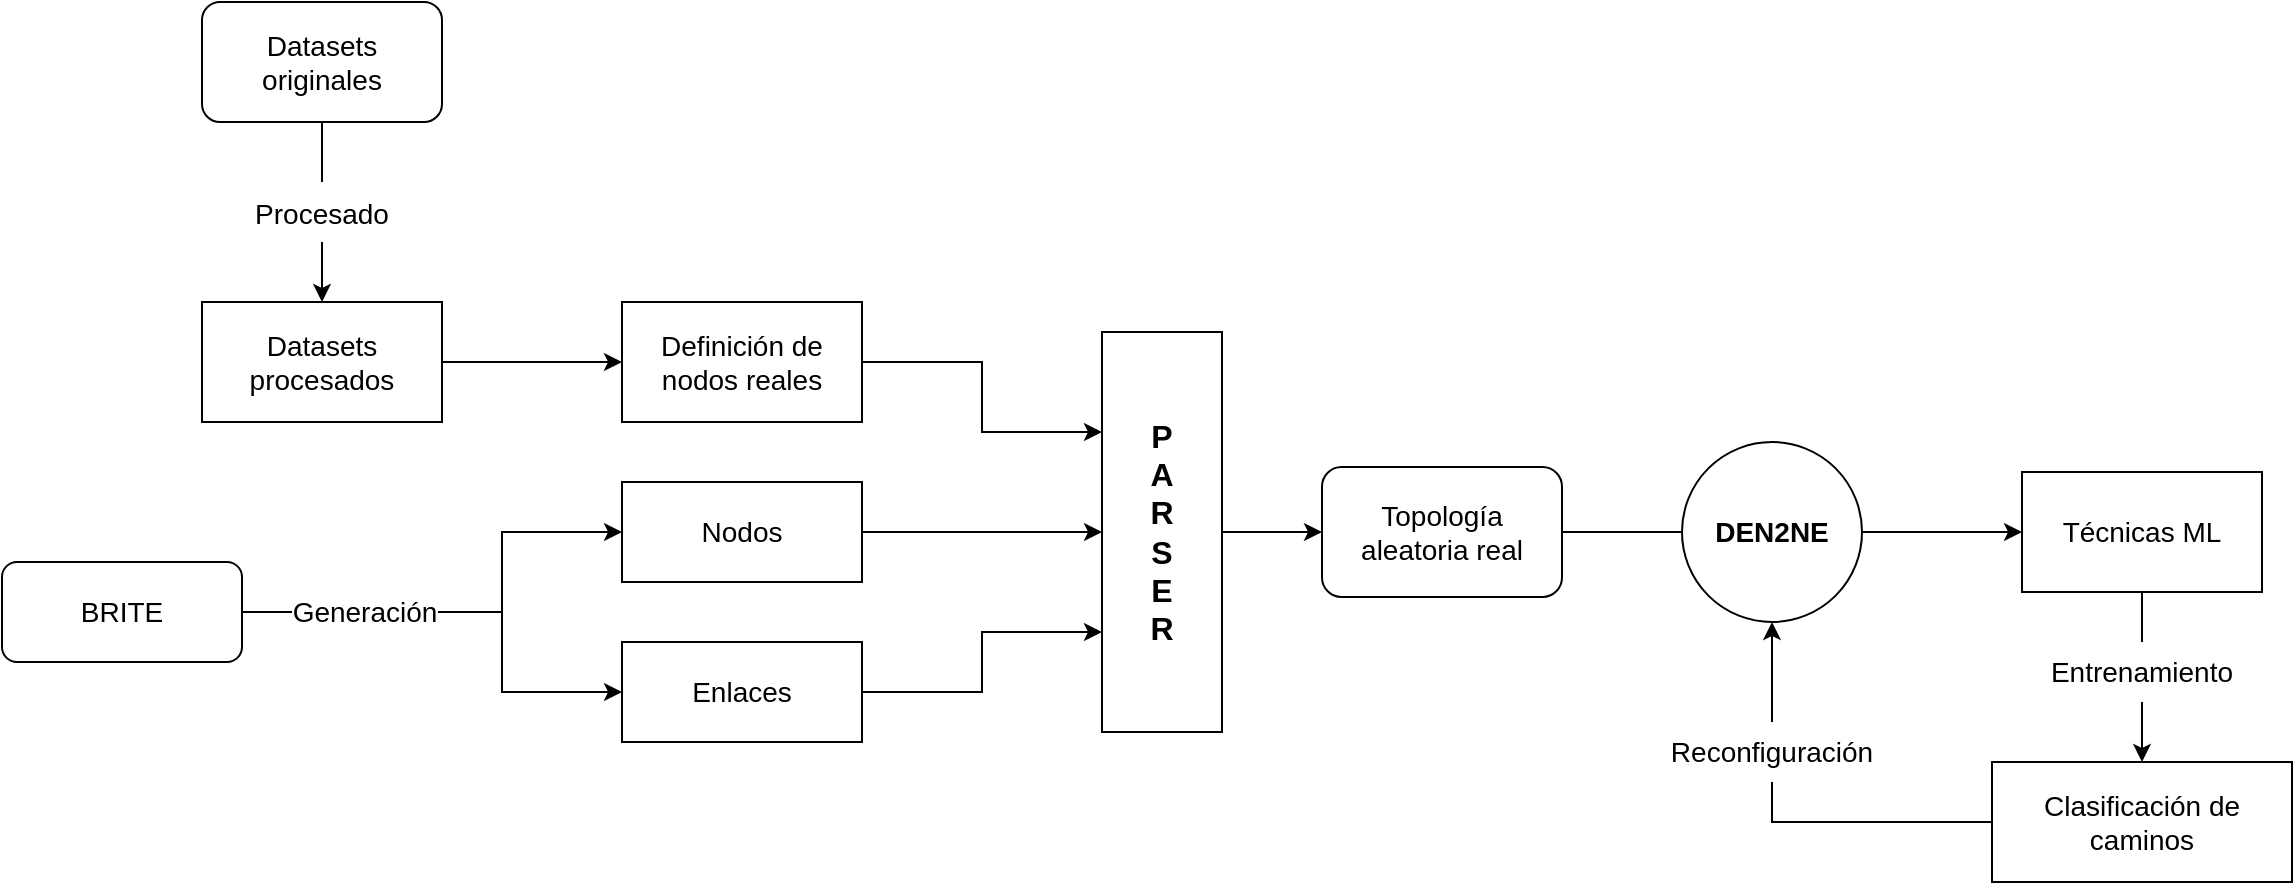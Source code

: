 <mxfile version="20.8.16" type="device"><diagram name="Página-1" id="sstNbqrs8nOTbjYrz7PI"><mxGraphModel dx="251" dy="1298" grid="1" gridSize="10" guides="1" tooltips="1" connect="1" arrows="1" fold="1" page="1" pageScale="1" pageWidth="827" pageHeight="1169" math="0" shadow="0"><root><mxCell id="0"/><mxCell id="1" parent="0"/><mxCell id="gkBUzeEDDQIDYhiJ-hZV-32" style="edgeStyle=orthogonalEdgeStyle;rounded=0;orthogonalLoop=1;jettySize=auto;html=1;exitX=0.5;exitY=1;exitDx=0;exitDy=0;fontSize=14;startArrow=none;" edge="1" parent="1" source="gkBUzeEDDQIDYhiJ-hZV-31" target="gkBUzeEDDQIDYhiJ-hZV-2"><mxGeometry relative="1" as="geometry"/></mxCell><mxCell id="gkBUzeEDDQIDYhiJ-hZV-1" value="&lt;font style=&quot;font-size: 14px;&quot;&gt;Datasets originales&lt;/font&gt;" style="rounded=1;whiteSpace=wrap;html=1;" vertex="1" parent="1"><mxGeometry x="200" y="-40" width="120" height="60" as="geometry"/></mxCell><mxCell id="gkBUzeEDDQIDYhiJ-hZV-13" style="edgeStyle=orthogonalEdgeStyle;rounded=0;orthogonalLoop=1;jettySize=auto;html=1;exitX=1;exitY=0.5;exitDx=0;exitDy=0;entryX=0;entryY=0.5;entryDx=0;entryDy=0;fontSize=14;" edge="1" parent="1" source="gkBUzeEDDQIDYhiJ-hZV-2" target="gkBUzeEDDQIDYhiJ-hZV-4"><mxGeometry relative="1" as="geometry"/></mxCell><mxCell id="gkBUzeEDDQIDYhiJ-hZV-2" value="&lt;font style=&quot;font-size: 14px;&quot;&gt;Datasets procesados&lt;/font&gt;" style="rounded=0;whiteSpace=wrap;html=1;" vertex="1" parent="1"><mxGeometry x="200" y="110" width="120" height="60" as="geometry"/></mxCell><mxCell id="gkBUzeEDDQIDYhiJ-hZV-11" style="edgeStyle=orthogonalEdgeStyle;rounded=0;orthogonalLoop=1;jettySize=auto;html=1;exitX=1;exitY=0.5;exitDx=0;exitDy=0;entryX=0;entryY=0.5;entryDx=0;entryDy=0;fontSize=18;" edge="1" parent="1" source="gkBUzeEDDQIDYhiJ-hZV-3" target="gkBUzeEDDQIDYhiJ-hZV-5"><mxGeometry relative="1" as="geometry"><Array as="points"><mxPoint x="350" y="265"/><mxPoint x="350" y="225"/></Array></mxGeometry></mxCell><mxCell id="gkBUzeEDDQIDYhiJ-hZV-12" style="edgeStyle=orthogonalEdgeStyle;rounded=0;orthogonalLoop=1;jettySize=auto;html=1;exitX=1;exitY=0.5;exitDx=0;exitDy=0;entryX=0;entryY=0.5;entryDx=0;entryDy=0;fontSize=18;" edge="1" parent="1" source="gkBUzeEDDQIDYhiJ-hZV-3" target="gkBUzeEDDQIDYhiJ-hZV-6"><mxGeometry relative="1" as="geometry"><Array as="points"><mxPoint x="350" y="265"/><mxPoint x="350" y="305"/></Array></mxGeometry></mxCell><mxCell id="gkBUzeEDDQIDYhiJ-hZV-34" value="Generación" style="edgeLabel;html=1;align=center;verticalAlign=middle;resizable=0;points=[];fontSize=14;" vertex="1" connectable="0" parent="gkBUzeEDDQIDYhiJ-hZV-12"><mxGeometry x="-0.394" y="3" relative="1" as="geometry"><mxPoint x="-9" y="3" as="offset"/></mxGeometry></mxCell><mxCell id="gkBUzeEDDQIDYhiJ-hZV-3" value="&lt;font style=&quot;font-size: 14px;&quot;&gt;BRITE&lt;/font&gt;" style="rounded=1;whiteSpace=wrap;html=1;" vertex="1" parent="1"><mxGeometry x="100" y="240" width="120" height="50" as="geometry"/></mxCell><mxCell id="gkBUzeEDDQIDYhiJ-hZV-15" style="edgeStyle=orthogonalEdgeStyle;rounded=0;orthogonalLoop=1;jettySize=auto;html=1;exitX=1;exitY=0.5;exitDx=0;exitDy=0;entryX=0;entryY=0.25;entryDx=0;entryDy=0;fontSize=14;" edge="1" parent="1" source="gkBUzeEDDQIDYhiJ-hZV-4" target="gkBUzeEDDQIDYhiJ-hZV-9"><mxGeometry relative="1" as="geometry"/></mxCell><mxCell id="gkBUzeEDDQIDYhiJ-hZV-4" value="&lt;font style=&quot;font-size: 14px;&quot;&gt;Definición de nodos reales&lt;/font&gt;" style="rounded=0;whiteSpace=wrap;html=1;" vertex="1" parent="1"><mxGeometry x="410" y="110" width="120" height="60" as="geometry"/></mxCell><mxCell id="gkBUzeEDDQIDYhiJ-hZV-17" style="edgeStyle=orthogonalEdgeStyle;rounded=0;orthogonalLoop=1;jettySize=auto;html=1;exitX=1;exitY=0.5;exitDx=0;exitDy=0;entryX=0;entryY=0.5;entryDx=0;entryDy=0;fontSize=14;" edge="1" parent="1" source="gkBUzeEDDQIDYhiJ-hZV-5" target="gkBUzeEDDQIDYhiJ-hZV-9"><mxGeometry relative="1" as="geometry"/></mxCell><mxCell id="gkBUzeEDDQIDYhiJ-hZV-5" value="&lt;font style=&quot;font-size: 14px;&quot;&gt;Nodos&lt;/font&gt;" style="rounded=0;whiteSpace=wrap;html=1;" vertex="1" parent="1"><mxGeometry x="410" y="200" width="120" height="50" as="geometry"/></mxCell><mxCell id="gkBUzeEDDQIDYhiJ-hZV-23" style="edgeStyle=orthogonalEdgeStyle;rounded=0;orthogonalLoop=1;jettySize=auto;html=1;exitX=1;exitY=0.5;exitDx=0;exitDy=0;entryX=0;entryY=0.75;entryDx=0;entryDy=0;fontSize=14;" edge="1" parent="1" source="gkBUzeEDDQIDYhiJ-hZV-6" target="gkBUzeEDDQIDYhiJ-hZV-9"><mxGeometry relative="1" as="geometry"/></mxCell><mxCell id="gkBUzeEDDQIDYhiJ-hZV-6" value="&lt;font style=&quot;font-size: 14px;&quot;&gt;Enlaces&lt;/font&gt;" style="rounded=0;whiteSpace=wrap;html=1;" vertex="1" parent="1"><mxGeometry x="410" y="280" width="120" height="50" as="geometry"/></mxCell><mxCell id="gkBUzeEDDQIDYhiJ-hZV-22" style="edgeStyle=orthogonalEdgeStyle;rounded=0;orthogonalLoop=1;jettySize=auto;html=1;exitX=1;exitY=0.5;exitDx=0;exitDy=0;fontSize=14;" edge="1" parent="1" source="gkBUzeEDDQIDYhiJ-hZV-9" target="gkBUzeEDDQIDYhiJ-hZV-21"><mxGeometry relative="1" as="geometry"/></mxCell><mxCell id="gkBUzeEDDQIDYhiJ-hZV-9" value="&lt;font style=&quot;font-size: 16px;&quot;&gt;&lt;b style=&quot;&quot;&gt;P&lt;br&gt;A&lt;br&gt;R&lt;br&gt;S&lt;br&gt;E&lt;br&gt;R&lt;/b&gt;&lt;/font&gt;" style="rounded=0;whiteSpace=wrap;html=1;" vertex="1" parent="1"><mxGeometry x="650" y="125" width="60" height="200" as="geometry"/></mxCell><mxCell id="gkBUzeEDDQIDYhiJ-hZV-29" style="edgeStyle=orthogonalEdgeStyle;rounded=0;orthogonalLoop=1;jettySize=auto;html=1;exitX=1;exitY=0.5;exitDx=0;exitDy=0;entryX=0;entryY=0.5;entryDx=0;entryDy=0;fontSize=16;startArrow=none;" edge="1" parent="1" source="gkBUzeEDDQIDYhiJ-hZV-38" target="gkBUzeEDDQIDYhiJ-hZV-28"><mxGeometry relative="1" as="geometry"/></mxCell><mxCell id="gkBUzeEDDQIDYhiJ-hZV-21" value="&lt;font style=&quot;font-size: 14px;&quot;&gt;Topología aleatoria real&lt;/font&gt;" style="rounded=1;whiteSpace=wrap;html=1;" vertex="1" parent="1"><mxGeometry x="760" y="192.5" width="120" height="65" as="geometry"/></mxCell><mxCell id="gkBUzeEDDQIDYhiJ-hZV-44" style="edgeStyle=orthogonalEdgeStyle;rounded=0;orthogonalLoop=1;jettySize=auto;html=1;exitX=0.5;exitY=1;exitDx=0;exitDy=0;entryX=0.5;entryY=0;entryDx=0;entryDy=0;fontSize=14;startArrow=none;" edge="1" parent="1" source="gkBUzeEDDQIDYhiJ-hZV-45" target="gkBUzeEDDQIDYhiJ-hZV-39"><mxGeometry relative="1" as="geometry"/></mxCell><mxCell id="gkBUzeEDDQIDYhiJ-hZV-28" value="&lt;font style=&quot;font-size: 14px;&quot;&gt;Técnicas ML&lt;/font&gt;" style="rounded=0;whiteSpace=wrap;html=1;" vertex="1" parent="1"><mxGeometry x="1110" y="195" width="120" height="60" as="geometry"/></mxCell><mxCell id="gkBUzeEDDQIDYhiJ-hZV-33" value="" style="edgeStyle=orthogonalEdgeStyle;rounded=0;orthogonalLoop=1;jettySize=auto;html=1;exitX=0.5;exitY=1;exitDx=0;exitDy=0;fontSize=14;endArrow=none;" edge="1" parent="1" source="gkBUzeEDDQIDYhiJ-hZV-1"><mxGeometry relative="1" as="geometry"><mxPoint x="260.0" y="39.94" as="sourcePoint"/><mxPoint x="260.0" y="49.94" as="targetPoint"/></mxGeometry></mxCell><mxCell id="gkBUzeEDDQIDYhiJ-hZV-31" value="&lt;font style=&quot;font-size: 14px;&quot;&gt;Procesado&lt;/font&gt;" style="text;html=1;strokeColor=none;fillColor=none;align=center;verticalAlign=middle;whiteSpace=wrap;rounded=0;fontSize=16;" vertex="1" parent="1"><mxGeometry x="230" y="50" width="60" height="30" as="geometry"/></mxCell><mxCell id="gkBUzeEDDQIDYhiJ-hZV-53" style="edgeStyle=orthogonalEdgeStyle;rounded=0;orthogonalLoop=1;jettySize=auto;html=1;entryX=0.5;entryY=1;entryDx=0;entryDy=0;fontSize=14;startArrow=none;exitX=0.5;exitY=0;exitDx=0;exitDy=0;" edge="1" parent="1" source="gkBUzeEDDQIDYhiJ-hZV-54" target="gkBUzeEDDQIDYhiJ-hZV-38"><mxGeometry relative="1" as="geometry"><mxPoint x="985" y="325" as="sourcePoint"/></mxGeometry></mxCell><mxCell id="gkBUzeEDDQIDYhiJ-hZV-39" value="&lt;font style=&quot;font-size: 14px;&quot;&gt;Clasificación de caminos&lt;/font&gt;" style="rounded=0;whiteSpace=wrap;html=1;" vertex="1" parent="1"><mxGeometry x="1095" y="340" width="150" height="60" as="geometry"/></mxCell><mxCell id="gkBUzeEDDQIDYhiJ-hZV-42" value="" style="edgeStyle=orthogonalEdgeStyle;rounded=0;orthogonalLoop=1;jettySize=auto;html=1;exitX=1;exitY=0.5;exitDx=0;exitDy=0;entryX=0;entryY=0.5;entryDx=0;entryDy=0;fontSize=16;endArrow=none;" edge="1" parent="1" source="gkBUzeEDDQIDYhiJ-hZV-21" target="gkBUzeEDDQIDYhiJ-hZV-38"><mxGeometry relative="1" as="geometry"><mxPoint x="880" y="225" as="sourcePoint"/><mxPoint x="1150" y="225" as="targetPoint"/></mxGeometry></mxCell><mxCell id="gkBUzeEDDQIDYhiJ-hZV-38" value="&lt;b&gt;DEN2NE&lt;/b&gt;" style="ellipse;whiteSpace=wrap;html=1;aspect=fixed;fontSize=14;" vertex="1" parent="1"><mxGeometry x="940" y="180" width="90" height="90" as="geometry"/></mxCell><mxCell id="gkBUzeEDDQIDYhiJ-hZV-46" value="" style="edgeStyle=orthogonalEdgeStyle;rounded=0;orthogonalLoop=1;jettySize=auto;html=1;exitX=0.5;exitY=1;exitDx=0;exitDy=0;entryX=0.5;entryY=0;entryDx=0;entryDy=0;fontSize=14;endArrow=none;" edge="1" parent="1" source="gkBUzeEDDQIDYhiJ-hZV-28" target="gkBUzeEDDQIDYhiJ-hZV-45"><mxGeometry relative="1" as="geometry"><mxPoint x="1170.0" y="255" as="sourcePoint"/><mxPoint x="1170.0" y="325" as="targetPoint"/></mxGeometry></mxCell><mxCell id="gkBUzeEDDQIDYhiJ-hZV-45" value="Entrenamiento" style="text;html=1;strokeColor=none;fillColor=none;align=center;verticalAlign=middle;whiteSpace=wrap;rounded=0;fontSize=14;" vertex="1" parent="1"><mxGeometry x="1140" y="280" width="60" height="30" as="geometry"/></mxCell><mxCell id="gkBUzeEDDQIDYhiJ-hZV-55" value="" style="edgeStyle=orthogonalEdgeStyle;rounded=0;orthogonalLoop=1;jettySize=auto;html=1;exitX=0;exitY=0.5;exitDx=0;exitDy=0;entryX=0.5;entryY=1;entryDx=0;entryDy=0;fontSize=14;endArrow=none;" edge="1" parent="1" source="gkBUzeEDDQIDYhiJ-hZV-39" target="gkBUzeEDDQIDYhiJ-hZV-54"><mxGeometry relative="1" as="geometry"><mxPoint x="1095" y="370" as="sourcePoint"/><mxPoint x="985" y="270" as="targetPoint"/></mxGeometry></mxCell><mxCell id="gkBUzeEDDQIDYhiJ-hZV-54" value="Reconfiguración" style="text;html=1;strokeColor=none;fillColor=none;align=center;verticalAlign=middle;whiteSpace=wrap;rounded=0;fontSize=14;" vertex="1" parent="1"><mxGeometry x="955" y="320" width="60" height="30" as="geometry"/></mxCell></root></mxGraphModel></diagram></mxfile>